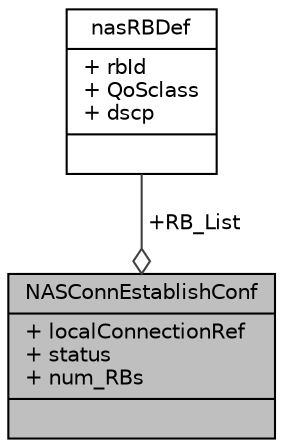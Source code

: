 digraph "NASConnEstablishConf"
{
 // LATEX_PDF_SIZE
  edge [fontname="Helvetica",fontsize="10",labelfontname="Helvetica",labelfontsize="10"];
  node [fontname="Helvetica",fontsize="10",shape=record];
  Node1 [label="{NASConnEstablishConf\n|+ localConnectionRef\l+ status\l+ num_RBs\l|}",height=0.2,width=0.4,color="black", fillcolor="grey75", style="filled", fontcolor="black",tooltip=" "];
  Node2 -> Node1 [color="grey25",fontsize="10",style="solid",label=" +RB_List" ,arrowhead="odiamond",fontname="Helvetica"];
  Node2 [label="{nasRBDef\n|+ rbId\l+ QoSclass\l+ dscp\l|}",height=0.2,width=0.4,color="black", fillcolor="white", style="filled",URL="$structnasRBDef.html",tooltip=" "];
}

